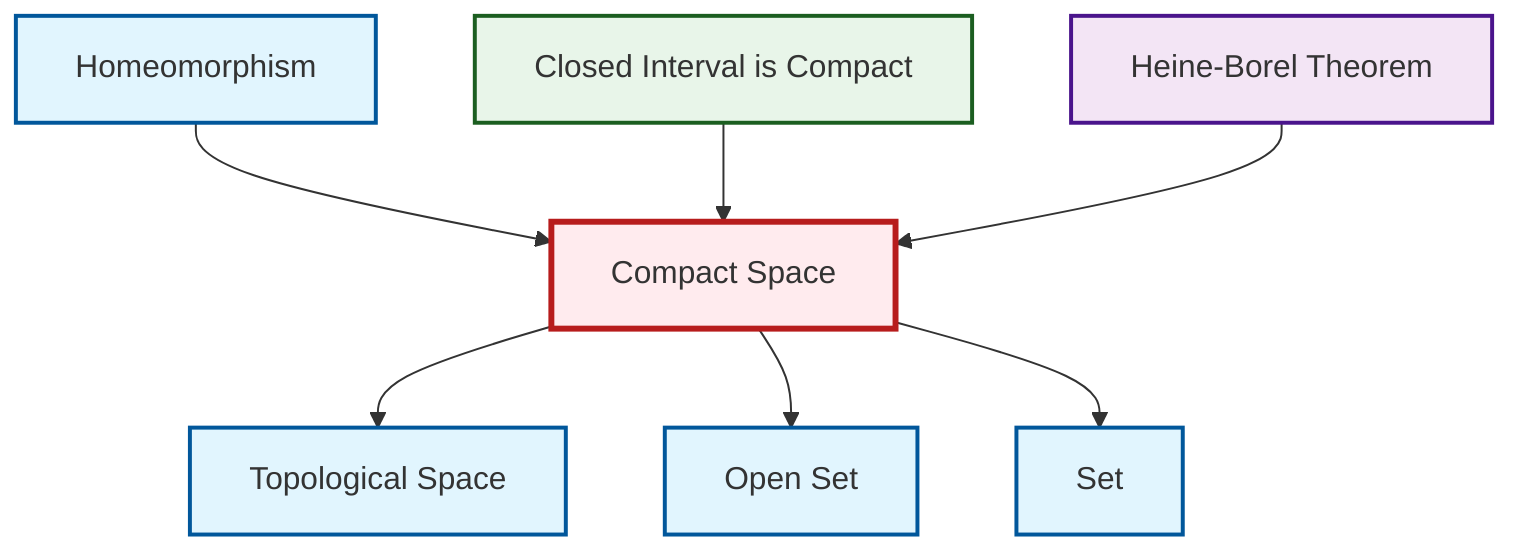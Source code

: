 graph TD
    classDef definition fill:#e1f5fe,stroke:#01579b,stroke-width:2px
    classDef theorem fill:#f3e5f5,stroke:#4a148c,stroke-width:2px
    classDef axiom fill:#fff3e0,stroke:#e65100,stroke-width:2px
    classDef example fill:#e8f5e9,stroke:#1b5e20,stroke-width:2px
    classDef current fill:#ffebee,stroke:#b71c1c,stroke-width:3px
    ex-closed-interval-compact["Closed Interval is Compact"]:::example
    def-homeomorphism["Homeomorphism"]:::definition
    def-compact["Compact Space"]:::definition
    def-open-set["Open Set"]:::definition
    thm-heine-borel["Heine-Borel Theorem"]:::theorem
    def-topological-space["Topological Space"]:::definition
    def-set["Set"]:::definition
    def-homeomorphism --> def-compact
    ex-closed-interval-compact --> def-compact
    def-compact --> def-topological-space
    def-compact --> def-open-set
    thm-heine-borel --> def-compact
    def-compact --> def-set
    class def-compact current